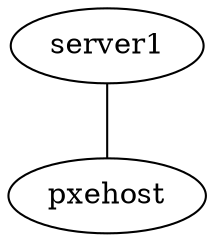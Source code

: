 graph dc1 {
 "server1" [os="boxcutter/ubuntu1404" function="host" config="./helper_scripts/extra_server_config.sh"]
 "pxehost" [function="host" pxehost="True" config="./helper_scripts/pxe_config.sh" playbook="./helper_scripts/fetch_udev_file.yml"]
   "server1":"eth0" -- "pxehost":"eth0"   [right_pxebootinterface="True"]
}
